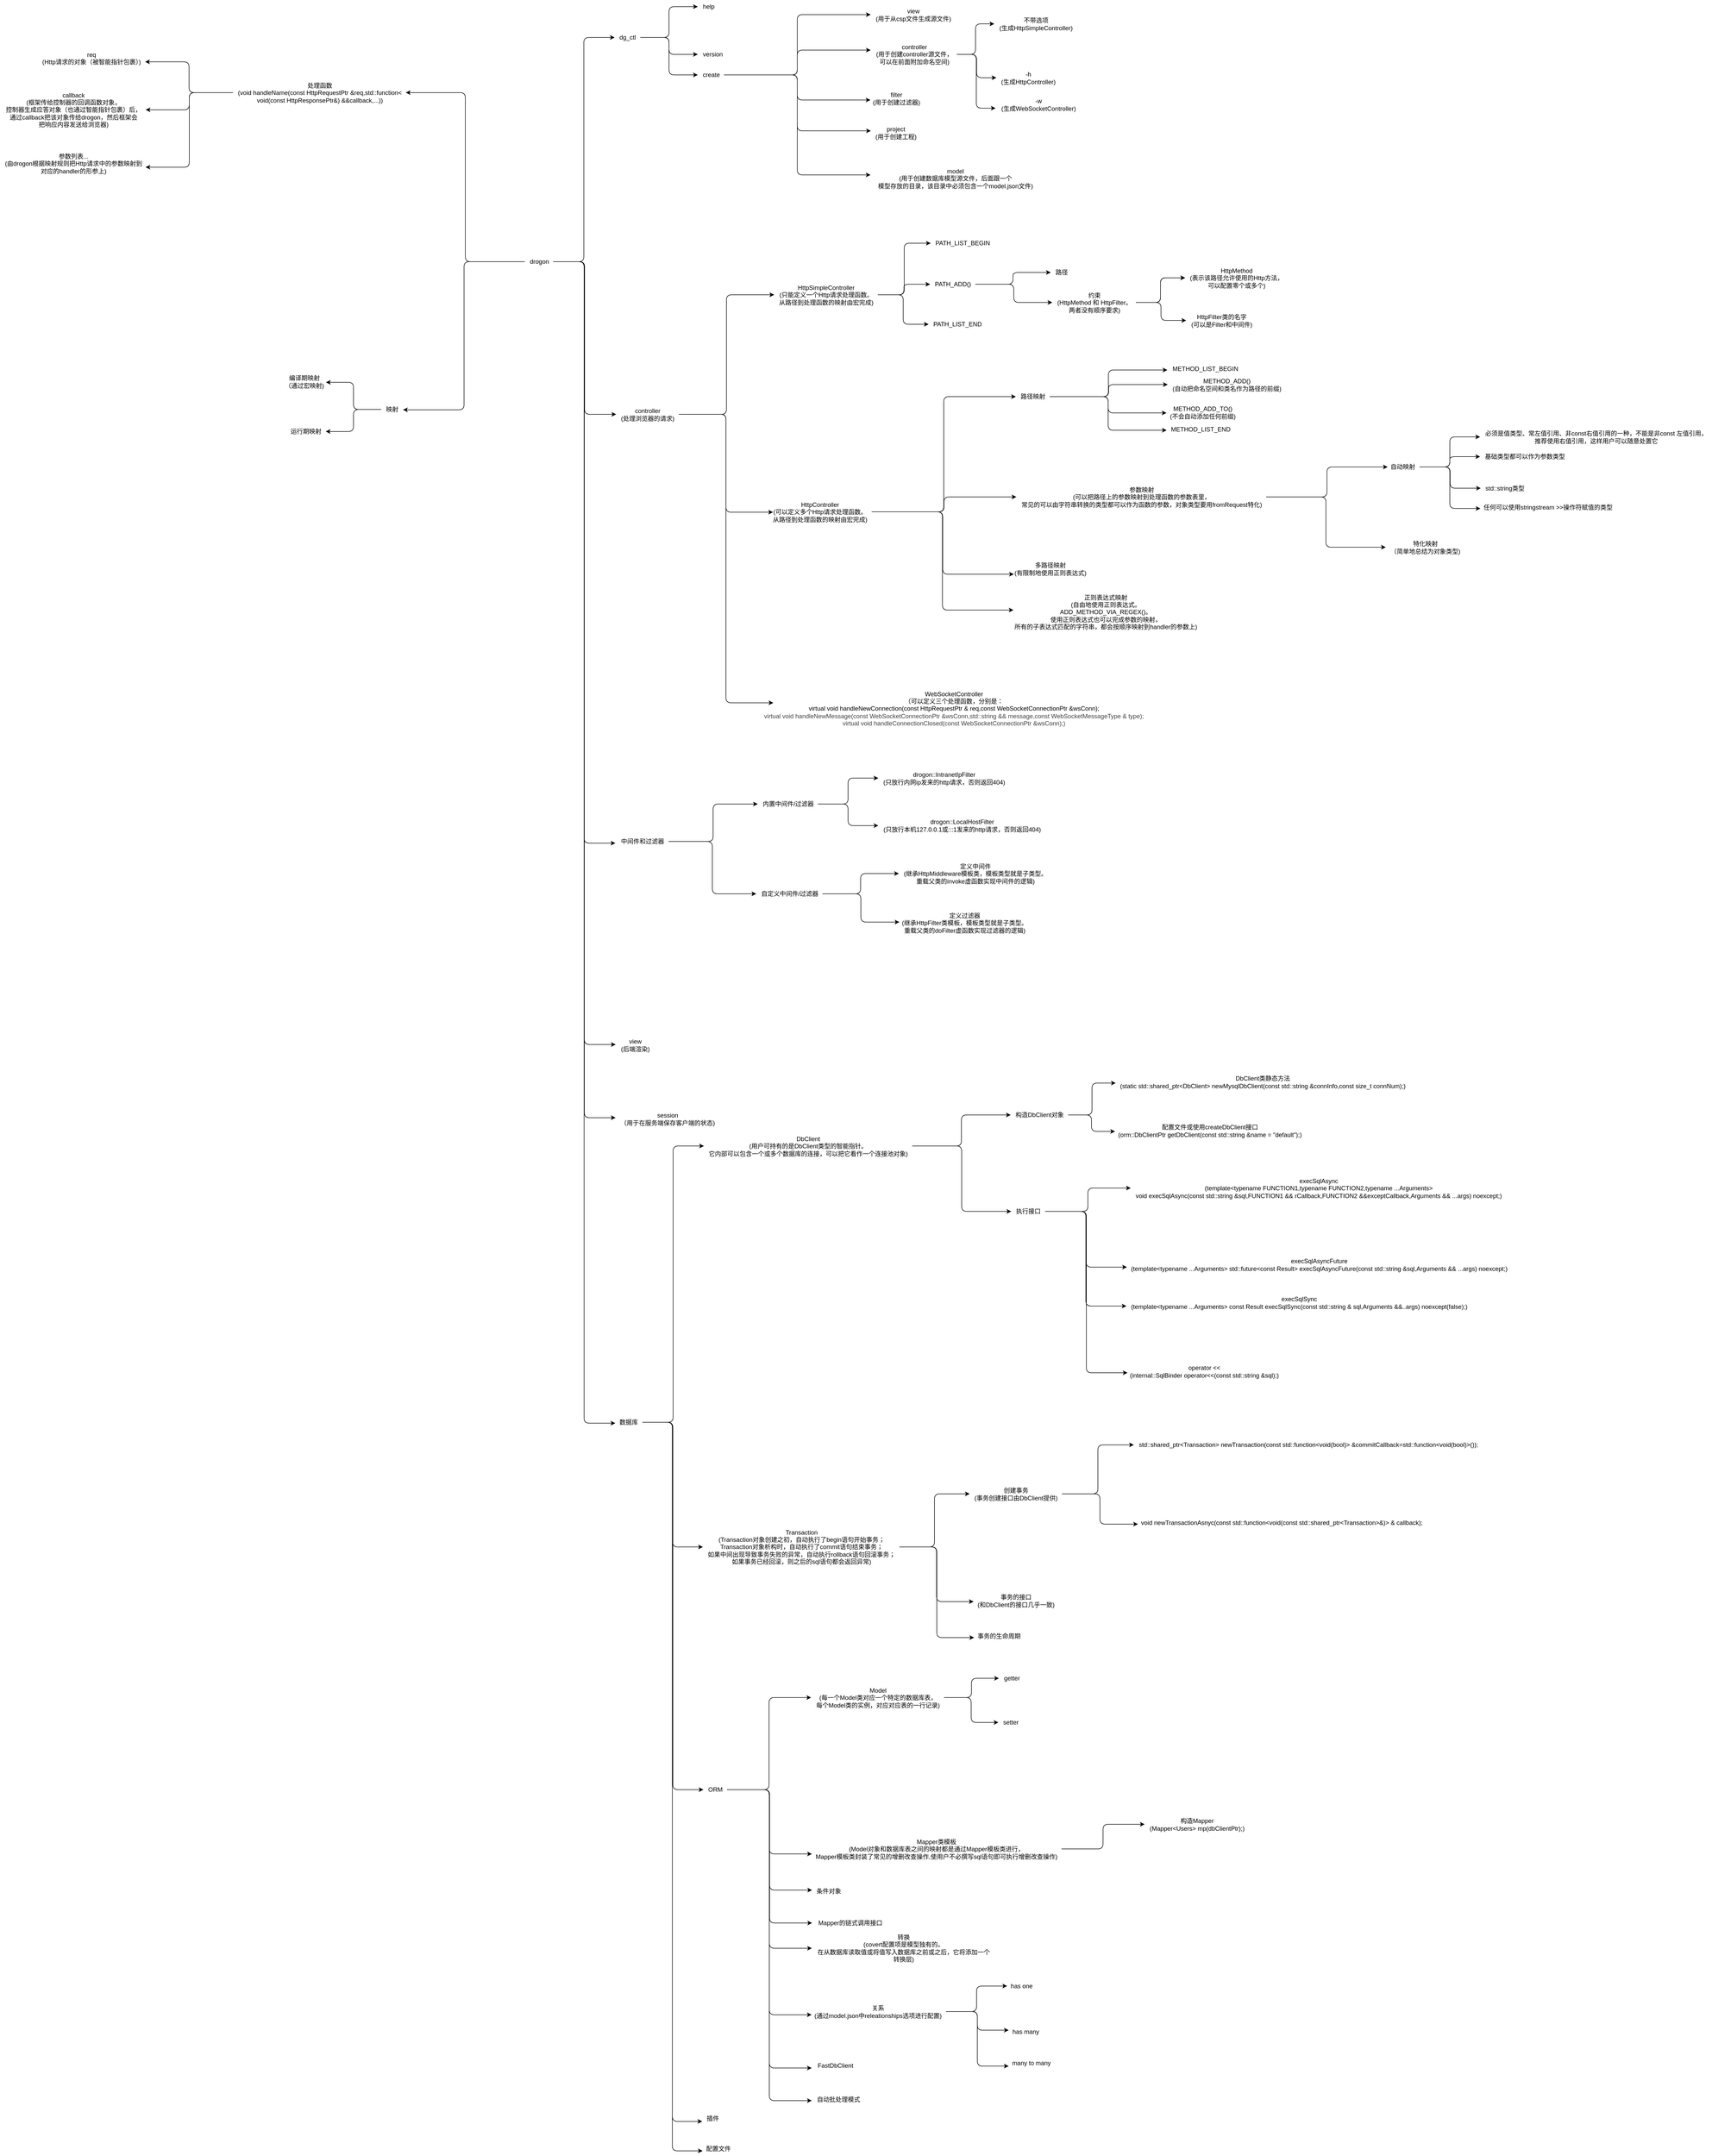 <mxfile>
    <diagram id="JLcFHRAzWSFk_X-NfNGO" name="Page-1">
        <mxGraphModel dx="3412" dy="912" grid="0" gridSize="10" guides="1" tooltips="1" connect="1" arrows="1" fold="1" page="0" pageScale="1" pageWidth="850" pageHeight="1100" math="0" shadow="0">
            <root>
                <mxCell id="0"/>
                <mxCell id="1" parent="0"/>
                <mxCell id="4" value="" style="edgeStyle=elbowEdgeStyle;html=1;" edge="1" parent="1" source="2" target="3">
                    <mxGeometry relative="1" as="geometry"/>
                </mxCell>
                <mxCell id="28" value="" style="edgeStyle=elbowEdgeStyle;html=1;" edge="1" parent="1" source="2" target="27">
                    <mxGeometry relative="1" as="geometry"/>
                </mxCell>
                <mxCell id="30" value="" style="edgeStyle=elbowEdgeStyle;html=1;" edge="1" parent="1" source="2" target="29">
                    <mxGeometry relative="1" as="geometry"/>
                </mxCell>
                <mxCell id="2" value="drogon" style="text;html=1;align=center;verticalAlign=middle;resizable=0;points=[];autosize=1;strokeColor=none;fillColor=none;" vertex="1" parent="1">
                    <mxGeometry x="-256" y="691" width="55" height="26" as="geometry"/>
                </mxCell>
                <mxCell id="6" value="" style="edgeStyle=elbowEdgeStyle;html=1;" edge="1" parent="1" source="3" target="5">
                    <mxGeometry relative="1" as="geometry"/>
                </mxCell>
                <mxCell id="25" style="edgeStyle=elbowEdgeStyle;html=1;" edge="1" parent="1" source="3" target="7">
                    <mxGeometry relative="1" as="geometry"/>
                </mxCell>
                <mxCell id="26" style="edgeStyle=elbowEdgeStyle;html=1;" edge="1" parent="1" source="3" target="8">
                    <mxGeometry relative="1" as="geometry"/>
                </mxCell>
                <mxCell id="3" value="dg_ctl" style="text;html=1;align=center;verticalAlign=middle;resizable=0;points=[];autosize=1;strokeColor=none;fillColor=none;" vertex="1" parent="1">
                    <mxGeometry x="-81" y="254" width="50" height="26" as="geometry"/>
                </mxCell>
                <mxCell id="5" value="help" style="text;html=1;align=center;verticalAlign=middle;resizable=0;points=[];autosize=1;strokeColor=none;fillColor=none;" vertex="1" parent="1">
                    <mxGeometry x="81" y="194" width="41" height="26" as="geometry"/>
                </mxCell>
                <mxCell id="7" value="version" style="text;html=1;align=center;verticalAlign=middle;resizable=0;points=[];autosize=1;strokeColor=none;fillColor=none;" vertex="1" parent="1">
                    <mxGeometry x="81" y="287" width="57" height="26" as="geometry"/>
                </mxCell>
                <mxCell id="10" value="" style="edgeStyle=elbowEdgeStyle;html=1;" edge="1" parent="1" source="8" target="9">
                    <mxGeometry relative="1" as="geometry"/>
                </mxCell>
                <mxCell id="23" style="edgeStyle=elbowEdgeStyle;html=1;entryX=0.004;entryY=0.416;entryDx=0;entryDy=0;entryPerimeter=0;" edge="1" parent="1" source="8" target="21">
                    <mxGeometry relative="1" as="geometry"/>
                </mxCell>
                <mxCell id="8" value="create" style="text;html=1;align=center;verticalAlign=middle;resizable=0;points=[];autosize=1;strokeColor=none;fillColor=none;" vertex="1" parent="1">
                    <mxGeometry x="81" y="327" width="51" height="26" as="geometry"/>
                </mxCell>
                <mxCell id="9" value="view&lt;br&gt;(用于从csp文件生成源文件)" style="text;html=1;align=center;verticalAlign=middle;resizable=0;points=[];autosize=1;strokeColor=none;fillColor=none;" vertex="1" parent="1">
                    <mxGeometry x="418" y="202" width="165" height="41" as="geometry"/>
                </mxCell>
                <mxCell id="14" value="" style="edgeStyle=elbowEdgeStyle;html=1;" edge="1" parent="1" source="11" target="13">
                    <mxGeometry relative="1" as="geometry"/>
                </mxCell>
                <mxCell id="17" style="edgeStyle=elbowEdgeStyle;html=1;" edge="1" parent="1" source="11" target="15">
                    <mxGeometry relative="1" as="geometry"/>
                </mxCell>
                <mxCell id="11" value="controller&lt;br&gt;(用于创建controller源文件，&lt;div&gt;可以在前面附加命名空间)&lt;/div&gt;" style="text;html=1;align=center;verticalAlign=middle;resizable=0;points=[];autosize=1;strokeColor=none;fillColor=none;" vertex="1" parent="1">
                    <mxGeometry x="419" y="272.5" width="167" height="55" as="geometry"/>
                </mxCell>
                <mxCell id="12" value="model&lt;div&gt;(用于创建数据库模型源文件，后面跟一个&lt;/div&gt;&lt;div&gt;模型存放的目录，该目录中必须包含一个model.json文件)&lt;/div&gt;" style="text;html=1;align=center;verticalAlign=middle;resizable=0;points=[];autosize=1;strokeColor=none;fillColor=none;" vertex="1" parent="1">
                    <mxGeometry x="422.5" y="514" width="320" height="55" as="geometry"/>
                </mxCell>
                <mxCell id="13" value="不带选项&lt;div&gt;(生成HttpSimpleController)&lt;/div&gt;" style="text;html=1;align=center;verticalAlign=middle;resizable=0;points=[];autosize=1;strokeColor=none;fillColor=none;" vertex="1" parent="1">
                    <mxGeometry x="659" y="220" width="161" height="41" as="geometry"/>
                </mxCell>
                <mxCell id="15" value="-h&lt;div&gt;(生成HttpController)&lt;/div&gt;" style="text;html=1;align=center;verticalAlign=middle;resizable=0;points=[];autosize=1;strokeColor=none;fillColor=none;" vertex="1" parent="1">
                    <mxGeometry x="663" y="325" width="124" height="41" as="geometry"/>
                </mxCell>
                <mxCell id="16" value="-w&lt;div&gt;(生成WebSocketController)&lt;/div&gt;" style="text;html=1;align=center;verticalAlign=middle;resizable=0;points=[];autosize=1;strokeColor=none;fillColor=none;" vertex="1" parent="1">
                    <mxGeometry x="663" y="377" width="163" height="41" as="geometry"/>
                </mxCell>
                <mxCell id="18" style="edgeStyle=elbowEdgeStyle;html=1;entryX=-0.009;entryY=0.68;entryDx=0;entryDy=0;entryPerimeter=0;" edge="1" parent="1" source="11" target="16">
                    <mxGeometry relative="1" as="geometry"/>
                </mxCell>
                <mxCell id="19" style="edgeStyle=elbowEdgeStyle;html=1;entryX=-0.006;entryY=0.348;entryDx=0;entryDy=0;entryPerimeter=0;" edge="1" parent="1" source="8" target="11">
                    <mxGeometry relative="1" as="geometry"/>
                </mxCell>
                <mxCell id="20" value="filter&lt;div&gt;(用于创建过滤器)&lt;/div&gt;" style="text;html=1;align=center;verticalAlign=middle;resizable=0;points=[];autosize=1;strokeColor=none;fillColor=none;" vertex="1" parent="1">
                    <mxGeometry x="413" y="365" width="110" height="41" as="geometry"/>
                </mxCell>
                <mxCell id="21" value="project&lt;div&gt;(用于创建工程)&lt;/div&gt;" style="text;html=1;align=center;verticalAlign=middle;resizable=0;points=[];autosize=1;strokeColor=none;fillColor=none;" vertex="1" parent="1">
                    <mxGeometry x="418" y="432" width="98" height="41" as="geometry"/>
                </mxCell>
                <mxCell id="22" style="edgeStyle=elbowEdgeStyle;html=1;entryX=0.042;entryY=0.581;entryDx=0;entryDy=0;entryPerimeter=0;" edge="1" parent="1" source="8" target="20">
                    <mxGeometry relative="1" as="geometry"/>
                </mxCell>
                <mxCell id="24" style="edgeStyle=elbowEdgeStyle;html=1;entryX=-0.015;entryY=0.38;entryDx=0;entryDy=0;entryPerimeter=0;" edge="1" parent="1" source="8" target="12">
                    <mxGeometry relative="1" as="geometry"/>
                </mxCell>
                <mxCell id="38" value="" style="edgeStyle=elbowEdgeStyle;html=1;" edge="1" parent="1" source="27" target="37">
                    <mxGeometry relative="1" as="geometry"/>
                </mxCell>
                <mxCell id="42" style="edgeStyle=elbowEdgeStyle;html=1;entryX=0.036;entryY=0.366;entryDx=0;entryDy=0;entryPerimeter=0;" edge="1" parent="1" source="27" target="40">
                    <mxGeometry relative="1" as="geometry"/>
                </mxCell>
                <mxCell id="27" value="controller&lt;br&gt;(处理浏览器的请求)" style="text;html=1;align=center;verticalAlign=middle;resizable=0;points=[];autosize=1;strokeColor=none;fillColor=none;" vertex="1" parent="1">
                    <mxGeometry x="-78" y="981" width="122" height="41" as="geometry"/>
                </mxCell>
                <mxCell id="32" value="" style="edgeStyle=elbowEdgeStyle;html=1;" edge="1" parent="1" source="29" target="31">
                    <mxGeometry relative="1" as="geometry"/>
                </mxCell>
                <mxCell id="34" style="edgeStyle=elbowEdgeStyle;html=1;" edge="1" parent="1" source="29" target="33">
                    <mxGeometry relative="1" as="geometry"/>
                </mxCell>
                <mxCell id="36" style="edgeStyle=elbowEdgeStyle;html=1;entryX=0.996;entryY=0.634;entryDx=0;entryDy=0;entryPerimeter=0;" edge="1" parent="1" source="29" target="35">
                    <mxGeometry relative="1" as="geometry"/>
                </mxCell>
                <mxCell id="29" value="处理函数&lt;div&gt;(void handleName(const HttpRequestPtr &amp;amp;req,std::function&amp;lt;&lt;/div&gt;&lt;div&gt;void(const HttpResponsePtr&amp;amp;) &amp;amp;&amp;amp;callback,...))&lt;/div&gt;" style="text;html=1;align=center;verticalAlign=middle;resizable=0;points=[];autosize=1;strokeColor=none;fillColor=none;" vertex="1" parent="1">
                    <mxGeometry x="-825" y="347" width="337" height="55" as="geometry"/>
                </mxCell>
                <mxCell id="31" value="req&lt;br&gt;(Http请求的对象（被智能指针包裹）)&lt;div&gt;&lt;br&gt;&lt;/div&gt;" style="text;html=1;align=center;verticalAlign=middle;resizable=0;points=[];autosize=1;strokeColor=none;fillColor=none;" vertex="1" parent="1">
                    <mxGeometry x="-1206" y="287" width="210" height="55" as="geometry"/>
                </mxCell>
                <mxCell id="33" value="&lt;div&gt;callback&lt;/div&gt;&lt;div&gt;(框架传给控制器的回调函数对象，&lt;/div&gt;&lt;div&gt;&lt;span style=&quot;background-color: transparent;&quot;&gt;控制器生成应答对象（也通过智能指针包裹）&lt;/span&gt;&lt;span style=&quot;background-color: transparent;&quot;&gt;后，&lt;/span&gt;&lt;/div&gt;&lt;div&gt;&lt;span style=&quot;background-color: transparent;&quot;&gt;通过callback把该对象传给drogon，然后框架会&lt;/span&gt;&lt;/div&gt;&lt;div&gt;&lt;span style=&quot;background-color: transparent;&quot;&gt;把响应内容发送给浏览器)&lt;/span&gt;&lt;/div&gt;" style="text;html=1;align=center;verticalAlign=middle;resizable=0;points=[];autosize=1;strokeColor=none;fillColor=none;" vertex="1" parent="1">
                    <mxGeometry x="-1277" y="366" width="282" height="84" as="geometry"/>
                </mxCell>
                <mxCell id="35" value="参数列表...&lt;div&gt;(由drogon根据映射规则把Http请求中的参数映射到&lt;/div&gt;&lt;div&gt;对应的handler的形参上)&lt;/div&gt;" style="text;html=1;align=center;verticalAlign=middle;resizable=0;points=[];autosize=1;strokeColor=none;fillColor=none;" vertex="1" parent="1">
                    <mxGeometry x="-1279" y="485" width="285" height="55" as="geometry"/>
                </mxCell>
                <mxCell id="44" value="" style="edgeStyle=elbowEdgeStyle;html=1;" edge="1" parent="1" source="37" target="43">
                    <mxGeometry relative="1" as="geometry"/>
                </mxCell>
                <mxCell id="47" value="" style="edgeStyle=elbowEdgeStyle;html=1;" edge="1" parent="1" source="37" target="46">
                    <mxGeometry relative="1" as="geometry"/>
                </mxCell>
                <mxCell id="48" style="edgeStyle=elbowEdgeStyle;html=1;" edge="1" parent="1" source="37" target="45">
                    <mxGeometry relative="1" as="geometry"/>
                </mxCell>
                <mxCell id="37" value="HttpSimpleController&lt;br&gt;(只能定义一个Http请求处理函数。&lt;div&gt;从路径到处理函数的映射由宏完成)&lt;/div&gt;" style="text;html=1;align=center;verticalAlign=middle;resizable=0;points=[];autosize=1;strokeColor=none;fillColor=none;" vertex="1" parent="1">
                    <mxGeometry x="230" y="741" width="202" height="55" as="geometry"/>
                </mxCell>
                <mxCell id="68" value="" style="edgeStyle=elbowEdgeStyle;html=1;" edge="1" parent="1" source="39" target="67">
                    <mxGeometry relative="1" as="geometry"/>
                </mxCell>
                <mxCell id="100" style="edgeStyle=elbowEdgeStyle;html=1;" edge="1" parent="1" source="39" target="93">
                    <mxGeometry relative="1" as="geometry"/>
                </mxCell>
                <mxCell id="39" value="HttpController&lt;div&gt;(可以定义多个Http请求处理函数。&lt;/div&gt;&lt;div&gt;&lt;span style=&quot;background-color: transparent;&quot;&gt;从路径到处理函数的映射由宏完成)&lt;/span&gt;&lt;/div&gt;" style="text;html=1;align=center;verticalAlign=middle;resizable=0;points=[];autosize=1;strokeColor=none;fillColor=none;" vertex="1" parent="1">
                    <mxGeometry x="218" y="1164" width="202" height="55" as="geometry"/>
                </mxCell>
                <mxCell id="40" value="WebSocketController&lt;br&gt;（可以定义三个处理函数，分别是：&lt;div&gt;virtual void handleNewConnection(const HttpRequestPtr &amp;amp; req,const WebSocketConnectionPtr &amp;amp;wsConn);&lt;/div&gt;&lt;div&gt;&lt;span style=&quot;color: rgb(63, 63, 63);&quot;&gt;virtual void handleNewMessage(const WebSocketConnectionPtr &amp;amp;wsConn,std::string &amp;amp;&amp;amp; message,const WebSocketMessageType &amp;amp; type);&lt;/span&gt;&lt;br&gt;&lt;/div&gt;&lt;div&gt;&lt;span style=&quot;color: rgb(63, 63, 63);&quot;&gt;&lt;span style=&quot;color: rgb(63, 63, 63);&quot;&gt;virtual void handleConnectionClosed(const WebSocketConnectionPtr &amp;amp;wsConn);)&lt;/span&gt;&lt;br&gt;&lt;/span&gt;&lt;/div&gt;" style="text;html=1;align=center;verticalAlign=middle;resizable=0;points=[];autosize=1;strokeColor=none;fillColor=none;" vertex="1" parent="1">
                    <mxGeometry x="201" y="1533" width="758" height="84" as="geometry"/>
                </mxCell>
                <mxCell id="41" style="edgeStyle=elbowEdgeStyle;html=1;entryX=0.048;entryY=0.513;entryDx=0;entryDy=0;entryPerimeter=0;" edge="1" parent="1" source="27" target="39">
                    <mxGeometry relative="1" as="geometry"/>
                </mxCell>
                <mxCell id="43" value="PATH_LIST_BEGIN" style="text;html=1;align=center;verticalAlign=middle;resizable=0;points=[];autosize=1;strokeColor=none;fillColor=none;" vertex="1" parent="1">
                    <mxGeometry x="535" y="655" width="124" height="26" as="geometry"/>
                </mxCell>
                <mxCell id="50" value="" style="edgeStyle=elbowEdgeStyle;html=1;" edge="1" parent="1" source="45" target="49">
                    <mxGeometry relative="1" as="geometry"/>
                </mxCell>
                <mxCell id="54" value="" style="edgeStyle=elbowEdgeStyle;html=1;" edge="1" parent="1" source="45" target="53">
                    <mxGeometry relative="1" as="geometry"/>
                </mxCell>
                <mxCell id="45" value="PATH_ADD()" style="text;html=1;align=center;verticalAlign=middle;resizable=0;points=[];autosize=1;strokeColor=none;fillColor=none;" vertex="1" parent="1">
                    <mxGeometry x="534" y="735" width="88" height="26" as="geometry"/>
                </mxCell>
                <mxCell id="46" value="PATH_LIST_END" style="text;html=1;align=center;verticalAlign=middle;resizable=0;points=[];autosize=1;strokeColor=none;fillColor=none;" vertex="1" parent="1">
                    <mxGeometry x="531" y="813" width="112" height="26" as="geometry"/>
                </mxCell>
                <mxCell id="49" value="路径" style="text;html=1;align=center;verticalAlign=middle;resizable=0;points=[];autosize=1;strokeColor=none;fillColor=none;" vertex="1" parent="1">
                    <mxGeometry x="769" y="712" width="42" height="26" as="geometry"/>
                </mxCell>
                <mxCell id="56" value="" style="edgeStyle=elbowEdgeStyle;html=1;" edge="1" parent="1" source="53" target="55">
                    <mxGeometry relative="1" as="geometry"/>
                </mxCell>
                <mxCell id="57" value="" style="edgeStyle=elbowEdgeStyle;html=1;" edge="1" parent="1" source="53" target="55">
                    <mxGeometry relative="1" as="geometry"/>
                </mxCell>
                <mxCell id="59" style="edgeStyle=elbowEdgeStyle;html=1;" edge="1" parent="1" source="53" target="58">
                    <mxGeometry relative="1" as="geometry"/>
                </mxCell>
                <mxCell id="53" value="约束&lt;div&gt;(HttpMethod 和 HttpFilter。&lt;/div&gt;&lt;div&gt;两者没有顺序要求)&lt;/div&gt;" style="text;html=1;align=center;verticalAlign=middle;resizable=0;points=[];autosize=1;strokeColor=none;fillColor=none;" vertex="1" parent="1">
                    <mxGeometry x="772" y="756" width="163" height="55" as="geometry"/>
                </mxCell>
                <mxCell id="55" value="HttpMethod&lt;div&gt;(表示该路径允许使用的Http方法，&lt;/div&gt;&lt;div&gt;可以配置零个或多个)&lt;/div&gt;" style="text;html=1;align=center;verticalAlign=middle;resizable=0;points=[];autosize=1;strokeColor=none;fillColor=none;" vertex="1" parent="1">
                    <mxGeometry x="1031" y="708" width="200" height="55" as="geometry"/>
                </mxCell>
                <mxCell id="58" value="HttpFilter类的名字&lt;div&gt;(可以是Filter和中间件)&lt;/div&gt;" style="text;html=1;align=center;verticalAlign=middle;resizable=0;points=[];autosize=1;strokeColor=none;fillColor=none;" vertex="1" parent="1">
                    <mxGeometry x="1033" y="798" width="137" height="41" as="geometry"/>
                </mxCell>
                <mxCell id="63" value="" style="edgeStyle=elbowEdgeStyle;html=1;" edge="1" parent="1" source="61" target="62">
                    <mxGeometry relative="1" as="geometry"/>
                </mxCell>
                <mxCell id="61" value="映射" style="text;html=1;align=center;verticalAlign=middle;resizable=0;points=[];autosize=1;strokeColor=none;fillColor=none;" vertex="1" parent="1">
                    <mxGeometry x="-536" y="979" width="42" height="26" as="geometry"/>
                </mxCell>
                <mxCell id="62" value="运行期映射" style="text;html=1;align=center;verticalAlign=middle;resizable=0;points=[];autosize=1;strokeColor=none;fillColor=none;" vertex="1" parent="1">
                    <mxGeometry x="-722" y="1022" width="78" height="26" as="geometry"/>
                </mxCell>
                <mxCell id="64" value="编译期映射&lt;div&gt;（通过宏映射)&lt;/div&gt;" style="text;html=1;align=center;verticalAlign=middle;resizable=0;points=[];autosize=1;strokeColor=none;fillColor=none;" vertex="1" parent="1">
                    <mxGeometry x="-733" y="917" width="94" height="41" as="geometry"/>
                </mxCell>
                <mxCell id="65" style="edgeStyle=elbowEdgeStyle;html=1;entryX=0.951;entryY=0.54;entryDx=0;entryDy=0;entryPerimeter=0;" edge="1" parent="1" source="61" target="64">
                    <mxGeometry relative="1" as="geometry"/>
                </mxCell>
                <mxCell id="66" style="edgeStyle=elbowEdgeStyle;html=1;entryX=1.017;entryY=0.527;entryDx=0;entryDy=0;entryPerimeter=0;" edge="1" parent="1" source="2" target="61">
                    <mxGeometry relative="1" as="geometry"/>
                </mxCell>
                <mxCell id="76" value="" style="edgeStyle=elbowEdgeStyle;html=1;" edge="1" parent="1" source="67" target="75">
                    <mxGeometry relative="1" as="geometry"/>
                </mxCell>
                <mxCell id="80" style="edgeStyle=elbowEdgeStyle;html=1;entryX=-0.005;entryY=0.583;entryDx=0;entryDy=0;entryPerimeter=0;" edge="1" parent="1" source="67" target="77">
                    <mxGeometry relative="1" as="geometry"/>
                </mxCell>
                <mxCell id="67" value="路径映射" style="text;html=1;align=center;verticalAlign=middle;resizable=0;points=[];autosize=1;strokeColor=none;fillColor=none;" vertex="1" parent="1">
                    <mxGeometry x="701" y="954" width="66" height="26" as="geometry"/>
                </mxCell>
                <mxCell id="84" value="" style="edgeStyle=elbowEdgeStyle;html=1;" edge="1" parent="1" source="69" target="83">
                    <mxGeometry relative="1" as="geometry"/>
                </mxCell>
                <mxCell id="86" style="edgeStyle=elbowEdgeStyle;html=1;" edge="1" parent="1" source="69" target="85">
                    <mxGeometry relative="1" as="geometry"/>
                </mxCell>
                <mxCell id="89" style="edgeStyle=elbowEdgeStyle;html=1;entryX=0.013;entryY=0.579;entryDx=0;entryDy=0;entryPerimeter=0;" edge="1" parent="1" source="69" target="88">
                    <mxGeometry relative="1" as="geometry"/>
                </mxCell>
                <mxCell id="69" value="自动映射" style="text;html=1;align=center;verticalAlign=middle;resizable=0;points=[];autosize=1;strokeColor=none;fillColor=none;" vertex="1" parent="1">
                    <mxGeometry x="1422" y="1091" width="66" height="26" as="geometry"/>
                </mxCell>
                <mxCell id="70" value="多路径映射&lt;br&gt;(有限制地使用正则表达式)" style="text;html=1;align=center;verticalAlign=middle;resizable=0;points=[];autosize=1;strokeColor=none;fillColor=none;" vertex="1" parent="1">
                    <mxGeometry x="689" y="1282" width="158" height="41" as="geometry"/>
                </mxCell>
                <mxCell id="71" value="正则表达式映射&lt;div&gt;(自由地使用正则表达式。&lt;/div&gt;&lt;div&gt;&lt;span style=&quot;color: rgb(0, 0, 0); background-color: transparent;&quot;&gt;ADD_METHOD_VIA_REGEX()。&lt;/span&gt;&lt;/div&gt;&lt;div&gt;使用正则表达式也可以完成参数的映射，&lt;/div&gt;&lt;div&gt;所有的子表达式匹配的字符串，都会按顺序映射到handler的参数上)&lt;/div&gt;" style="text;html=1;align=center;verticalAlign=middle;resizable=0;points=[];autosize=1;strokeColor=none;fillColor=none;" vertex="1" parent="1">
                    <mxGeometry x="689" y="1345" width="374" height="84" as="geometry"/>
                </mxCell>
                <mxCell id="73" style="edgeStyle=elbowEdgeStyle;html=1;entryX=0.051;entryY=0.76;entryDx=0;entryDy=0;entryPerimeter=0;" edge="1" parent="1" source="39" target="70">
                    <mxGeometry relative="1" as="geometry"/>
                </mxCell>
                <mxCell id="74" style="edgeStyle=elbowEdgeStyle;html=1;entryX=0.02;entryY=0.452;entryDx=0;entryDy=0;entryPerimeter=0;" edge="1" parent="1" source="39" target="71">
                    <mxGeometry relative="1" as="geometry"/>
                </mxCell>
                <mxCell id="75" value="METHOD_ADD()&lt;div&gt;(自动把命名空间和类名作为路径的前缀)&lt;/div&gt;" style="text;html=1;align=center;verticalAlign=middle;resizable=0;points=[];autosize=1;strokeColor=none;fillColor=none;" vertex="1" parent="1">
                    <mxGeometry x="997" y="923" width="230" height="41" as="geometry"/>
                </mxCell>
                <mxCell id="77" value="METHOD_LIST_BEGIN" style="text;html=1;align=center;verticalAlign=middle;resizable=0;points=[];autosize=1;strokeColor=none;fillColor=none;" vertex="1" parent="1">
                    <mxGeometry x="997" y="900" width="146" height="26" as="geometry"/>
                </mxCell>
                <mxCell id="78" value="METHOD_ADD_TO()&lt;div&gt;(不会自动添加任何前缀)&lt;/div&gt;" style="text;html=1;align=center;verticalAlign=middle;resizable=0;points=[];autosize=1;strokeColor=none;fillColor=none;" vertex="1" parent="1">
                    <mxGeometry x="992" y="977" width="146" height="41" as="geometry"/>
                </mxCell>
                <mxCell id="79" value="METHOD_LIST_END" style="text;html=1;align=center;verticalAlign=middle;resizable=0;points=[];autosize=1;strokeColor=none;fillColor=none;" vertex="1" parent="1">
                    <mxGeometry x="994" y="1017.5" width="134" height="26" as="geometry"/>
                </mxCell>
                <mxCell id="81" style="edgeStyle=elbowEdgeStyle;html=1;entryX=0.018;entryY=0.532;entryDx=0;entryDy=0;entryPerimeter=0;" edge="1" parent="1" source="67" target="78">
                    <mxGeometry relative="1" as="geometry"/>
                </mxCell>
                <mxCell id="82" style="edgeStyle=elbowEdgeStyle;html=1;entryX=0.007;entryY=0.577;entryDx=0;entryDy=0;entryPerimeter=0;" edge="1" parent="1" source="67" target="79">
                    <mxGeometry relative="1" as="geometry"/>
                </mxCell>
                <mxCell id="83" value="必须是值类型、常左值引用、非const右值引用的一种，不能是非const 左值引用，&lt;div&gt;推荐使用右值引用，这样用户可以随意处置它&lt;/div&gt;" style="text;html=1;align=center;verticalAlign=middle;resizable=0;points=[];autosize=1;strokeColor=none;fillColor=none;" vertex="1" parent="1">
                    <mxGeometry x="1606" y="1025" width="451" height="41" as="geometry"/>
                </mxCell>
                <mxCell id="85" value="基础类型都可以作为参数类型" style="text;html=1;align=center;verticalAlign=middle;resizable=0;points=[];autosize=1;strokeColor=none;fillColor=none;" vertex="1" parent="1">
                    <mxGeometry x="1606" y="1071" width="174" height="26" as="geometry"/>
                </mxCell>
                <mxCell id="87" value="std::string类型" style="text;html=1;align=center;verticalAlign=middle;resizable=0;points=[];autosize=1;strokeColor=none;fillColor=none;" vertex="1" parent="1">
                    <mxGeometry x="1607" y="1133" width="94" height="26" as="geometry"/>
                </mxCell>
                <mxCell id="88" value="任何可以使用stringstream &amp;gt;&amp;gt;操作符赋值的类型" style="text;html=1;align=center;verticalAlign=middle;resizable=0;points=[];autosize=1;strokeColor=none;fillColor=none;" vertex="1" parent="1">
                    <mxGeometry x="1603" y="1170" width="269" height="26" as="geometry"/>
                </mxCell>
                <mxCell id="90" style="edgeStyle=elbowEdgeStyle;html=1;entryX=0.002;entryY=0.48;entryDx=0;entryDy=0;entryPerimeter=0;" edge="1" parent="1" source="69" target="87">
                    <mxGeometry relative="1" as="geometry"/>
                </mxCell>
                <mxCell id="99" style="edgeStyle=elbowEdgeStyle;html=1;" edge="1" parent="1" source="93" target="96">
                    <mxGeometry relative="1" as="geometry"/>
                </mxCell>
                <mxCell id="93" value="参数映射&lt;br&gt;(&lt;span style=&quot;color: rgb(0, 0, 0);&quot;&gt;可以把路径上的参数映射到处理函数的参数表里，&lt;/span&gt;&lt;div style=&quot;scrollbar-color: light-dark(#e2e2e2, #4b4b4b)&lt;br/&gt;&#x9;&#x9;&#x9;&#x9;&#x9;light-dark(#fbfbfb, var(--dark-panel-color));&quot;&gt;常见的可以由字符串转换的类型都可以作为函数的参数，对象类型要用fromRequest特化&lt;span style=&quot;background-color: transparent;&quot;&gt;)&lt;/span&gt;&lt;/div&gt;" style="text;html=1;align=center;verticalAlign=middle;resizable=0;points=[];autosize=1;strokeColor=none;fillColor=none;" vertex="1" parent="1">
                    <mxGeometry x="702" y="1135" width="487" height="55" as="geometry"/>
                </mxCell>
                <mxCell id="96" value="特化映射&lt;br&gt;（简单地总结为对象类型)" style="text;html=1;align=center;verticalAlign=middle;resizable=0;points=[];autosize=1;strokeColor=none;fillColor=none;" vertex="1" parent="1">
                    <mxGeometry x="1422" y="1240" width="154" height="41" as="geometry"/>
                </mxCell>
                <mxCell id="98" style="edgeStyle=elbowEdgeStyle;html=1;entryX=0.058;entryY=0.505;entryDx=0;entryDy=0;entryPerimeter=0;" edge="1" parent="1" source="93" target="69">
                    <mxGeometry relative="1" as="geometry"/>
                </mxCell>
                <mxCell id="103" value="" style="edgeStyle=elbowEdgeStyle;html=1;" edge="1" parent="1" source="101" target="102">
                    <mxGeometry relative="1" as="geometry"/>
                </mxCell>
                <mxCell id="109" value="" style="edgeStyle=elbowEdgeStyle;html=1;" edge="1" parent="1" source="101" target="108">
                    <mxGeometry relative="1" as="geometry"/>
                </mxCell>
                <mxCell id="101" value="中间件和过滤器" style="text;html=1;align=center;verticalAlign=middle;resizable=0;points=[];autosize=1;strokeColor=none;fillColor=none;" vertex="1" parent="1">
                    <mxGeometry x="-78" y="1821" width="102" height="26" as="geometry"/>
                </mxCell>
                <mxCell id="105" value="" style="edgeStyle=elbowEdgeStyle;html=1;" edge="1" parent="1" source="102" target="104">
                    <mxGeometry relative="1" as="geometry"/>
                </mxCell>
                <mxCell id="102" value="内置中间件/过滤器" style="text;html=1;align=center;verticalAlign=middle;resizable=0;points=[];autosize=1;strokeColor=none;fillColor=none;" vertex="1" parent="1">
                    <mxGeometry x="198" y="1748" width="117" height="26" as="geometry"/>
                </mxCell>
                <mxCell id="104" value="drogon::IntranetIpFilter&lt;div&gt;(只放行内网ip发来的http请求，否则返回404)&lt;/div&gt;" style="text;html=1;align=center;verticalAlign=middle;resizable=0;points=[];autosize=1;strokeColor=none;fillColor=none;" vertex="1" parent="1">
                    <mxGeometry x="433" y="1690" width="255" height="41" as="geometry"/>
                </mxCell>
                <mxCell id="106" value="drogon::LocalHostFilter&lt;div&gt;(只放行本机127.0.0.1或:::1发来的http请求，否则返回404)&lt;/div&gt;" style="text;html=1;align=center;verticalAlign=middle;resizable=0;points=[];autosize=1;strokeColor=none;fillColor=none;" vertex="1" parent="1">
                    <mxGeometry x="433" y="1782" width="325" height="41" as="geometry"/>
                </mxCell>
                <mxCell id="107" style="edgeStyle=elbowEdgeStyle;html=1;entryX=0;entryY=0.514;entryDx=0;entryDy=0;entryPerimeter=0;" edge="1" parent="1" source="102" target="106">
                    <mxGeometry relative="1" as="geometry"/>
                </mxCell>
                <mxCell id="111" value="" style="edgeStyle=elbowEdgeStyle;html=1;" edge="1" parent="1" source="108" target="110">
                    <mxGeometry relative="1" as="geometry"/>
                </mxCell>
                <mxCell id="108" value="自定义中间件/过滤器" style="text;html=1;align=center;verticalAlign=middle;resizable=0;points=[];autosize=1;strokeColor=none;fillColor=none;" vertex="1" parent="1">
                    <mxGeometry x="195" y="1923" width="129" height="26" as="geometry"/>
                </mxCell>
                <mxCell id="110" value="定义中间件&lt;div&gt;(继承HttpMiddleware模板类，模板类型就是子类型。&lt;/div&gt;&lt;div&gt;&lt;span style=&quot;background-color: transparent;&quot;&gt;重载父类的invoke虚函数实现中间件的逻辑)&lt;/span&gt;&lt;/div&gt;" style="text;html=1;align=center;verticalAlign=middle;resizable=0;points=[];autosize=1;strokeColor=none;fillColor=none;" vertex="1" parent="1">
                    <mxGeometry x="473" y="1869" width="297" height="55" as="geometry"/>
                </mxCell>
                <mxCell id="112" value="定义过滤器&lt;div&gt;(继承HttpFilter类模板，模板类型就是子类型。&lt;/div&gt;&lt;div&gt;重载父类的doFilter虚函数实现过滤器的逻辑)&lt;/div&gt;" style="text;html=1;align=center;verticalAlign=middle;resizable=0;points=[];autosize=1;strokeColor=none;fillColor=none;" vertex="1" parent="1">
                    <mxGeometry x="469" y="1965" width="263" height="55" as="geometry"/>
                </mxCell>
                <mxCell id="113" style="edgeStyle=elbowEdgeStyle;html=1;entryX=0.019;entryY=0.475;entryDx=0;entryDy=0;entryPerimeter=0;" edge="1" parent="1" source="108" target="112">
                    <mxGeometry relative="1" as="geometry"/>
                </mxCell>
                <mxCell id="114" style="edgeStyle=elbowEdgeStyle;html=1;entryX=-0.015;entryY=0.623;entryDx=0;entryDy=0;entryPerimeter=0;" edge="1" parent="1" source="2" target="101">
                    <mxGeometry relative="1" as="geometry"/>
                </mxCell>
                <mxCell id="115" value="view&lt;br&gt;(后端渲染)" style="text;html=1;align=center;verticalAlign=middle;resizable=0;points=[];autosize=1;strokeColor=none;fillColor=none;" vertex="1" parent="1">
                    <mxGeometry x="-78" y="2210" width="74" height="41" as="geometry"/>
                </mxCell>
                <mxCell id="116" style="edgeStyle=elbowEdgeStyle;html=1;entryX=-0.014;entryY=0.482;entryDx=0;entryDy=0;entryPerimeter=0;" edge="1" parent="1" source="2" target="115">
                    <mxGeometry relative="1" as="geometry"/>
                </mxCell>
                <mxCell id="117" value="session&lt;br&gt;（用于在服务端保存客户端的状态)" style="text;html=1;align=center;verticalAlign=middle;resizable=0;points=[];autosize=1;strokeColor=none;fillColor=none;" vertex="1" parent="1">
                    <mxGeometry x="-79" y="2354" width="202" height="41" as="geometry"/>
                </mxCell>
                <mxCell id="118" style="edgeStyle=elbowEdgeStyle;html=1;entryX=-0.001;entryY=0.447;entryDx=0;entryDy=0;entryPerimeter=0;" edge="1" parent="1" source="2" target="117">
                    <mxGeometry relative="1" as="geometry"/>
                </mxCell>
                <mxCell id="122" value="" style="edgeStyle=elbowEdgeStyle;html=1;" edge="1" parent="1" source="119" target="121">
                    <mxGeometry relative="1" as="geometry"/>
                </mxCell>
                <mxCell id="125" style="edgeStyle=elbowEdgeStyle;html=1;" edge="1" parent="1" source="119" target="123">
                    <mxGeometry relative="1" as="geometry"/>
                </mxCell>
                <mxCell id="126" style="edgeStyle=elbowEdgeStyle;html=1;" edge="1" parent="1" source="119" target="124">
                    <mxGeometry relative="1" as="geometry"/>
                </mxCell>
                <mxCell id="119" value="数据库" style="text;html=1;align=center;verticalAlign=middle;resizable=0;points=[];autosize=1;strokeColor=none;fillColor=none;" vertex="1" parent="1">
                    <mxGeometry x="-81" y="2953" width="54" height="26" as="geometry"/>
                </mxCell>
                <mxCell id="120" style="edgeStyle=elbowEdgeStyle;html=1;entryX=0.024;entryY=0.568;entryDx=0;entryDy=0;entryPerimeter=0;" edge="1" parent="1" source="2" target="119">
                    <mxGeometry relative="1" as="geometry"/>
                </mxCell>
                <mxCell id="131" value="" style="edgeStyle=elbowEdgeStyle;html=1;" edge="1" parent="1" source="121" target="130">
                    <mxGeometry relative="1" as="geometry"/>
                </mxCell>
                <mxCell id="135" value="" style="edgeStyle=elbowEdgeStyle;html=1;" edge="1" parent="1" source="121" target="134">
                    <mxGeometry relative="1" as="geometry"/>
                </mxCell>
                <mxCell id="121" value="DbClient&lt;br&gt;(用户可持有的是DbClient类型的智能指针。&lt;div&gt;它内部可以包含一个或多个数据库的连接，可以把它看作一个连接池对象)&lt;/div&gt;" style="text;html=1;align=center;verticalAlign=middle;resizable=0;points=[];autosize=1;strokeColor=none;fillColor=none;" vertex="1" parent="1">
                    <mxGeometry x="93" y="2400" width="406" height="55" as="geometry"/>
                </mxCell>
                <mxCell id="145" value="" style="edgeStyle=elbowEdgeStyle;html=1;" edge="1" parent="1" source="123" target="144">
                    <mxGeometry relative="1" as="geometry"/>
                </mxCell>
                <mxCell id="152" style="edgeStyle=elbowEdgeStyle;html=1;entryX=0.01;entryY=0.55;entryDx=0;entryDy=0;entryPerimeter=0;" edge="1" parent="1" source="123" target="151">
                    <mxGeometry relative="1" as="geometry"/>
                </mxCell>
                <mxCell id="123" value="Transaction&lt;div&gt;(Transaction对象创建之初，自动执行了begin语句开始事务；&lt;/div&gt;&lt;div&gt;Transaction对象析构时，自动执行了commit语句结束事务；&lt;/div&gt;&lt;div&gt;如果中间出现导致事务失败的异常，自动执行rollback语句回滚事务；&lt;/div&gt;&lt;div&gt;如果事务已经回滚，则之后的sql语句都会返回异常)&lt;/div&gt;" style="text;html=1;align=center;verticalAlign=middle;resizable=0;points=[];autosize=1;strokeColor=none;fillColor=none;" vertex="1" parent="1">
                    <mxGeometry x="91" y="3167" width="383" height="84" as="geometry"/>
                </mxCell>
                <mxCell id="156" value="" style="edgeStyle=elbowEdgeStyle;html=1;" edge="1" parent="1" source="124" target="155">
                    <mxGeometry relative="1" as="geometry"/>
                </mxCell>
                <mxCell id="170" style="edgeStyle=elbowEdgeStyle;html=1;entryX=-0.003;entryY=0.501;entryDx=0;entryDy=0;entryPerimeter=0;" edge="1" parent="1" source="124" target="166">
                    <mxGeometry relative="1" as="geometry"/>
                </mxCell>
                <mxCell id="173" style="edgeStyle=elbowEdgeStyle;html=1;entryX=0.012;entryY=0.414;entryDx=0;entryDy=0;entryPerimeter=0;" edge="1" parent="1" source="124" target="172">
                    <mxGeometry relative="1" as="geometry"/>
                </mxCell>
                <mxCell id="124" value="ORM" style="text;html=1;align=center;verticalAlign=middle;resizable=0;points=[];autosize=1;strokeColor=none;fillColor=none;" vertex="1" parent="1">
                    <mxGeometry x="92" y="3669" width="46" height="26" as="geometry"/>
                </mxCell>
                <mxCell id="127" value="DbClient类静态方法&lt;div&gt;(static std::shared_ptr&amp;lt;DbClient&amp;gt; newMysqlDbClient(const std::string &amp;amp;connInfo,const size_t connNum);)&lt;/div&gt;" style="text;html=1;align=center;verticalAlign=middle;resizable=0;points=[];autosize=1;strokeColor=none;fillColor=none;" vertex="1" parent="1">
                    <mxGeometry x="894.5" y="2282" width="574" height="41" as="geometry"/>
                </mxCell>
                <mxCell id="129" value="配置文件或使用createDbClient接口&lt;div&gt;(orm::DbClientPtr getDbClient(const std::string &amp;amp;name = &quot;default&quot;);)&lt;/div&gt;" style="text;html=1;align=center;verticalAlign=middle;resizable=0;points=[];autosize=1;strokeColor=none;fillColor=none;" vertex="1" parent="1">
                    <mxGeometry x="890.5" y="2377" width="376" height="41" as="geometry"/>
                </mxCell>
                <mxCell id="130" value="构造DbClient对象" style="text;html=1;align=center;verticalAlign=middle;resizable=0;points=[];autosize=1;strokeColor=none;fillColor=none;" vertex="1" parent="1">
                    <mxGeometry x="691" y="2354" width="112" height="26" as="geometry"/>
                </mxCell>
                <mxCell id="132" style="edgeStyle=elbowEdgeStyle;html=1;entryX=0.002;entryY=0.557;entryDx=0;entryDy=0;entryPerimeter=0;" edge="1" parent="1" source="130" target="127">
                    <mxGeometry relative="1" as="geometry"/>
                </mxCell>
                <mxCell id="133" style="edgeStyle=elbowEdgeStyle;html=1;entryX=0.01;entryY=0.54;entryDx=0;entryDy=0;entryPerimeter=0;" edge="1" parent="1" source="130" target="129">
                    <mxGeometry relative="1" as="geometry"/>
                </mxCell>
                <mxCell id="137" value="" style="edgeStyle=elbowEdgeStyle;html=1;" edge="1" parent="1" source="134" target="136">
                    <mxGeometry relative="1" as="geometry"/>
                </mxCell>
                <mxCell id="134" value="执行接口" style="text;html=1;align=center;verticalAlign=middle;resizable=0;points=[];autosize=1;strokeColor=none;fillColor=none;" vertex="1" parent="1">
                    <mxGeometry x="692" y="2542" width="66" height="26" as="geometry"/>
                </mxCell>
                <mxCell id="136" value="execSqlAsync&lt;div&gt;(template&amp;lt;typename FUNCTION1,typename FUNCTION2,typename ...Arguments&amp;gt;&lt;/div&gt;&lt;div&gt;void execSqlAsync(const std::string &amp;amp;sql,FUNCTION1 &amp;amp;&amp;amp; rCallback,FUNCTION2 &amp;amp;&amp;amp;exceptCallback,Arguments &amp;amp;&amp;amp; ...args) noexcept;)&lt;/div&gt;" style="text;html=1;align=center;verticalAlign=middle;resizable=0;points=[];autosize=1;strokeColor=none;fillColor=none;" vertex="1" parent="1">
                    <mxGeometry x="925" y="2482" width="732" height="55" as="geometry"/>
                </mxCell>
                <mxCell id="138" value="execSqlAsyncFuture&lt;br&gt;(template&amp;lt;typename ...Arguments&amp;gt; std::future&amp;lt;const Result&amp;gt; execSqlAsyncFuture(const std::string &amp;amp;sql,Arguments &amp;amp;&amp;amp; ...args) noexcept;)" style="text;html=1;align=center;verticalAlign=middle;resizable=0;points=[];autosize=1;strokeColor=none;fillColor=none;" vertex="1" parent="1">
                    <mxGeometry x="916" y="2638" width="752" height="41" as="geometry"/>
                </mxCell>
                <mxCell id="139" style="edgeStyle=elbowEdgeStyle;html=1;entryX=0.002;entryY=0.626;entryDx=0;entryDy=0;entryPerimeter=0;" edge="1" parent="1" source="134" target="138">
                    <mxGeometry relative="1" as="geometry"/>
                </mxCell>
                <mxCell id="140" value="execSqlSync&lt;div&gt;(template&amp;lt;typename ...Arguments&amp;gt; const Result execSqlSync(const std::string &amp;amp; sql,Arguments &amp;amp;&amp;amp;..args) noexcept(false);)&lt;/div&gt;" style="text;html=1;align=center;verticalAlign=middle;resizable=0;points=[];autosize=1;strokeColor=none;fillColor=none;" vertex="1" parent="1">
                    <mxGeometry x="916" y="2712" width="674" height="41" as="geometry"/>
                </mxCell>
                <mxCell id="141" style="edgeStyle=elbowEdgeStyle;html=1;entryX=0.001;entryY=0.67;entryDx=0;entryDy=0;entryPerimeter=0;" edge="1" parent="1" source="134" target="140">
                    <mxGeometry relative="1" as="geometry"/>
                </mxCell>
                <mxCell id="142" value="operator &amp;lt;&amp;lt;&lt;div&gt;(internal::SqlBinder operator&amp;lt;&amp;lt;(const std::string &amp;amp;sql);)&lt;/div&gt;" style="text;html=1;align=center;verticalAlign=middle;resizable=0;points=[];autosize=1;strokeColor=none;fillColor=none;" vertex="1" parent="1">
                    <mxGeometry x="914" y="2846" width="308" height="41" as="geometry"/>
                </mxCell>
                <mxCell id="143" style="edgeStyle=elbowEdgeStyle;html=1;entryX=0.015;entryY=0.574;entryDx=0;entryDy=0;entryPerimeter=0;" edge="1" parent="1" source="134" target="142">
                    <mxGeometry relative="1" as="geometry"/>
                </mxCell>
                <mxCell id="147" value="" style="edgeStyle=elbowEdgeStyle;html=1;" edge="1" parent="1" source="144" target="146">
                    <mxGeometry relative="1" as="geometry"/>
                </mxCell>
                <mxCell id="144" value="创建事务&lt;br&gt;(事务创建接口由DbClient提供)" style="text;html=1;align=center;verticalAlign=middle;resizable=0;points=[];autosize=1;strokeColor=none;fillColor=none;" vertex="1" parent="1">
                    <mxGeometry x="611" y="3085" width="180" height="41" as="geometry"/>
                </mxCell>
                <mxCell id="146" value="std::shared_ptr&amp;lt;Transaction&amp;gt; newTransaction(const std::function&amp;lt;void(bool)&amp;gt; &amp;amp;commitCallback=std::function&amp;lt;void(bool)&amp;gt;());" style="text;html=1;align=center;verticalAlign=middle;resizable=0;points=[];autosize=1;strokeColor=none;fillColor=none;" vertex="1" parent="1">
                    <mxGeometry x="931" y="2997" width="679" height="26" as="geometry"/>
                </mxCell>
                <mxCell id="149" value="void newTransactionAsnyc(const std::function&amp;lt;void(const std::shared_ptr&amp;lt;Transaction&amp;gt;&amp;amp;)&amp;gt; &amp;amp; callback);" style="text;html=1;align=center;verticalAlign=middle;resizable=0;points=[];autosize=1;strokeColor=none;fillColor=none;" vertex="1" parent="1">
                    <mxGeometry x="935" y="3149" width="567" height="26" as="geometry"/>
                </mxCell>
                <mxCell id="150" style="edgeStyle=elbowEdgeStyle;html=1;entryX=0.007;entryY=0.598;entryDx=0;entryDy=0;entryPerimeter=0;" edge="1" parent="1" source="144" target="149">
                    <mxGeometry relative="1" as="geometry"/>
                </mxCell>
                <mxCell id="151" value="事务的接口&lt;div&gt;(和DbClient的接口几乎一致)&lt;/div&gt;" style="text;html=1;align=center;verticalAlign=middle;resizable=0;points=[];autosize=1;strokeColor=none;fillColor=none;" vertex="1" parent="1">
                    <mxGeometry x="617" y="3293" width="168" height="41" as="geometry"/>
                </mxCell>
                <mxCell id="153" value="事务的生命周期" style="text;html=1;align=center;verticalAlign=middle;resizable=0;points=[];autosize=1;strokeColor=none;fillColor=none;" vertex="1" parent="1">
                    <mxGeometry x="617" y="3370" width="102" height="26" as="geometry"/>
                </mxCell>
                <mxCell id="154" style="edgeStyle=elbowEdgeStyle;html=1;entryX=0.026;entryY=0.601;entryDx=0;entryDy=0;entryPerimeter=0;" edge="1" parent="1" source="123" target="153">
                    <mxGeometry relative="1" as="geometry"/>
                </mxCell>
                <mxCell id="158" value="" style="edgeStyle=elbowEdgeStyle;html=1;" edge="1" parent="1" source="155" target="157">
                    <mxGeometry relative="1" as="geometry"/>
                </mxCell>
                <mxCell id="160" style="edgeStyle=elbowEdgeStyle;html=1;" edge="1" parent="1" source="155" target="159">
                    <mxGeometry relative="1" as="geometry"/>
                </mxCell>
                <mxCell id="155" value="Model&lt;div&gt;(每一个Model类对应一个特定的数据库表，&lt;/div&gt;&lt;div&gt;每个Model类的实例，对应对应表的一行记录)&lt;/div&gt;" style="text;html=1;align=center;verticalAlign=middle;resizable=0;points=[];autosize=1;strokeColor=none;fillColor=none;" vertex="1" parent="1">
                    <mxGeometry x="302" y="3475" width="259" height="55" as="geometry"/>
                </mxCell>
                <mxCell id="157" value="getter" style="text;html=1;align=center;verticalAlign=middle;resizable=0;points=[];autosize=1;strokeColor=none;fillColor=none;" vertex="1" parent="1">
                    <mxGeometry x="668" y="3452" width="49" height="26" as="geometry"/>
                </mxCell>
                <mxCell id="159" value="setter" style="text;html=1;align=center;verticalAlign=middle;resizable=0;points=[];autosize=1;strokeColor=none;fillColor=none;" vertex="1" parent="1">
                    <mxGeometry x="667" y="3538" width="48" height="26" as="geometry"/>
                </mxCell>
                <mxCell id="164" value="" style="edgeStyle=elbowEdgeStyle;html=1;" edge="1" parent="1" source="161" target="163">
                    <mxGeometry relative="1" as="geometry"/>
                </mxCell>
                <mxCell id="161" value="Mapper类模板&lt;br&gt;(Model对象和数据库表之间的映射都是通过Mapper模板类进行，&lt;div&gt;Mapper模板类封装了常见的增删改查操作,使用户不必撰写sql语句即可执行增删改查操作)&lt;/div&gt;" style="text;html=1;align=center;verticalAlign=middle;resizable=0;points=[];autosize=1;strokeColor=none;fillColor=none;" vertex="1" parent="1">
                    <mxGeometry x="301" y="3770" width="489" height="55" as="geometry"/>
                </mxCell>
                <mxCell id="162" style="edgeStyle=elbowEdgeStyle;html=1;entryX=0.005;entryY=0.678;entryDx=0;entryDy=0;entryPerimeter=0;" edge="1" parent="1" source="124" target="161">
                    <mxGeometry relative="1" as="geometry"/>
                </mxCell>
                <mxCell id="163" value="构造Mapper&lt;div&gt;(Mapper&amp;lt;Users&amp;gt; mp(dbClientPtr);)&lt;/div&gt;" style="text;html=1;align=center;verticalAlign=middle;resizable=0;points=[];autosize=1;strokeColor=none;fillColor=none;" vertex="1" parent="1">
                    <mxGeometry x="952" y="3729" width="203" height="41" as="geometry"/>
                </mxCell>
                <mxCell id="165" value="Mapper的链式调用接口" style="text;html=1;align=center;verticalAlign=middle;resizable=0;points=[];autosize=1;strokeColor=none;fillColor=none;" vertex="1" parent="1">
                    <mxGeometry x="306" y="3929" width="143" height="26" as="geometry"/>
                </mxCell>
                <mxCell id="166" value="转换&lt;div&gt;(covert配置项是模型独有的。&lt;/div&gt;&lt;div&gt;在从数据库读取值或将值写入数据库之前或之后，它将添加一个&lt;/div&gt;&lt;div&gt;转换层)&lt;/div&gt;" style="text;html=1;align=center;verticalAlign=middle;resizable=0;points=[];autosize=1;strokeColor=none;fillColor=none;" vertex="1" parent="1">
                    <mxGeometry x="304.5" y="3956" width="354" height="70" as="geometry"/>
                </mxCell>
                <mxCell id="169" style="edgeStyle=elbowEdgeStyle;html=1;entryX=-0.015;entryY=0.494;entryDx=0;entryDy=0;entryPerimeter=0;" edge="1" parent="1" source="124" target="165">
                    <mxGeometry relative="1" as="geometry"/>
                </mxCell>
                <mxCell id="172" value="条件对象" style="text;html=1;align=center;verticalAlign=middle;resizable=0;points=[];autosize=1;strokeColor=none;fillColor=none;" vertex="1" parent="1">
                    <mxGeometry x="303" y="3867" width="66" height="26" as="geometry"/>
                </mxCell>
                <mxCell id="174" value="关系&lt;div&gt;(通过model.json中releationships选项进行配置)&lt;/div&gt;" style="text;html=1;align=center;verticalAlign=middle;resizable=0;points=[];autosize=1;strokeColor=none;fillColor=none;" vertex="1" parent="1">
                    <mxGeometry x="299" y="4094" width="266" height="41" as="geometry"/>
                </mxCell>
                <mxCell id="175" style="edgeStyle=elbowEdgeStyle;html=1;entryX=0.015;entryY=0.652;entryDx=0;entryDy=0;entryPerimeter=0;" edge="1" parent="1" source="124" target="174">
                    <mxGeometry relative="1" as="geometry"/>
                </mxCell>
                <mxCell id="177" value="has one" style="text;html=1;align=center;verticalAlign=middle;resizable=0;points=[];autosize=1;strokeColor=none;fillColor=none;" vertex="1" parent="1">
                    <mxGeometry x="681.5" y="4052" width="61" height="26" as="geometry"/>
                </mxCell>
                <mxCell id="178" value="has many" style="text;html=1;align=center;verticalAlign=middle;resizable=0;points=[];autosize=1;strokeColor=none;fillColor=none;" vertex="1" parent="1">
                    <mxGeometry x="685" y="4141" width="70" height="26" as="geometry"/>
                </mxCell>
                <mxCell id="179" value="many to many" style="text;html=1;align=center;verticalAlign=middle;resizable=0;points=[];autosize=1;strokeColor=none;fillColor=none;" vertex="1" parent="1">
                    <mxGeometry x="684" y="4202" width="93" height="26" as="geometry"/>
                </mxCell>
                <mxCell id="180" style="edgeStyle=elbowEdgeStyle;html=1;entryX=0.041;entryY=0.49;entryDx=0;entryDy=0;entryPerimeter=0;" edge="1" parent="1" source="174" target="177">
                    <mxGeometry relative="1" as="geometry"/>
                </mxCell>
                <mxCell id="181" style="edgeStyle=elbowEdgeStyle;html=1;entryX=0.029;entryY=0.375;entryDx=0;entryDy=0;entryPerimeter=0;" edge="1" parent="1" source="174" target="178">
                    <mxGeometry relative="1" as="geometry"/>
                </mxCell>
                <mxCell id="182" style="edgeStyle=elbowEdgeStyle;html=1;entryX=0.032;entryY=0.721;entryDx=0;entryDy=0;entryPerimeter=0;" edge="1" parent="1" source="174" target="179">
                    <mxGeometry relative="1" as="geometry"/>
                </mxCell>
                <mxCell id="185" value="FastDbClient" style="text;html=1;align=center;verticalAlign=middle;resizable=0;points=[];autosize=1;strokeColor=none;fillColor=none;" vertex="1" parent="1">
                    <mxGeometry x="305" y="4207" width="87" height="26" as="geometry"/>
                </mxCell>
                <mxCell id="186" value="自动批处理模式" style="text;html=1;align=center;verticalAlign=middle;resizable=0;points=[];autosize=1;strokeColor=none;fillColor=none;" vertex="1" parent="1">
                    <mxGeometry x="304" y="4273" width="102" height="26" as="geometry"/>
                </mxCell>
                <mxCell id="187" value="插件" style="text;html=1;align=center;verticalAlign=middle;resizable=0;points=[];autosize=1;strokeColor=none;fillColor=none;" vertex="1" parent="1">
                    <mxGeometry x="89" y="4310" width="42" height="26" as="geometry"/>
                </mxCell>
                <mxCell id="188" value="配置文件" style="text;html=1;align=center;verticalAlign=middle;resizable=0;points=[];autosize=1;strokeColor=none;fillColor=none;" vertex="1" parent="1">
                    <mxGeometry x="88" y="4369" width="66" height="26" as="geometry"/>
                </mxCell>
                <mxCell id="189" style="edgeStyle=elbowEdgeStyle;html=1;entryX=-0.023;entryY=0.673;entryDx=0;entryDy=0;entryPerimeter=0;" edge="1" parent="1" source="124" target="185">
                    <mxGeometry relative="1" as="geometry"/>
                </mxCell>
                <mxCell id="190" style="edgeStyle=elbowEdgeStyle;html=1;entryX=-0.008;entryY=0.581;entryDx=0;entryDy=0;entryPerimeter=0;" edge="1" parent="1" source="124" target="186">
                    <mxGeometry relative="1" as="geometry"/>
                </mxCell>
                <mxCell id="191" style="edgeStyle=elbowEdgeStyle;html=1;entryX=0.018;entryY=0.715;entryDx=0;entryDy=0;entryPerimeter=0;" edge="1" parent="1" source="119" target="187">
                    <mxGeometry relative="1" as="geometry"/>
                </mxCell>
                <mxCell id="192" style="edgeStyle=elbowEdgeStyle;html=1;entryX=0.037;entryY=0.654;entryDx=0;entryDy=0;entryPerimeter=0;" edge="1" parent="1" source="119" target="188">
                    <mxGeometry relative="1" as="geometry"/>
                </mxCell>
            </root>
        </mxGraphModel>
    </diagram>
</mxfile>